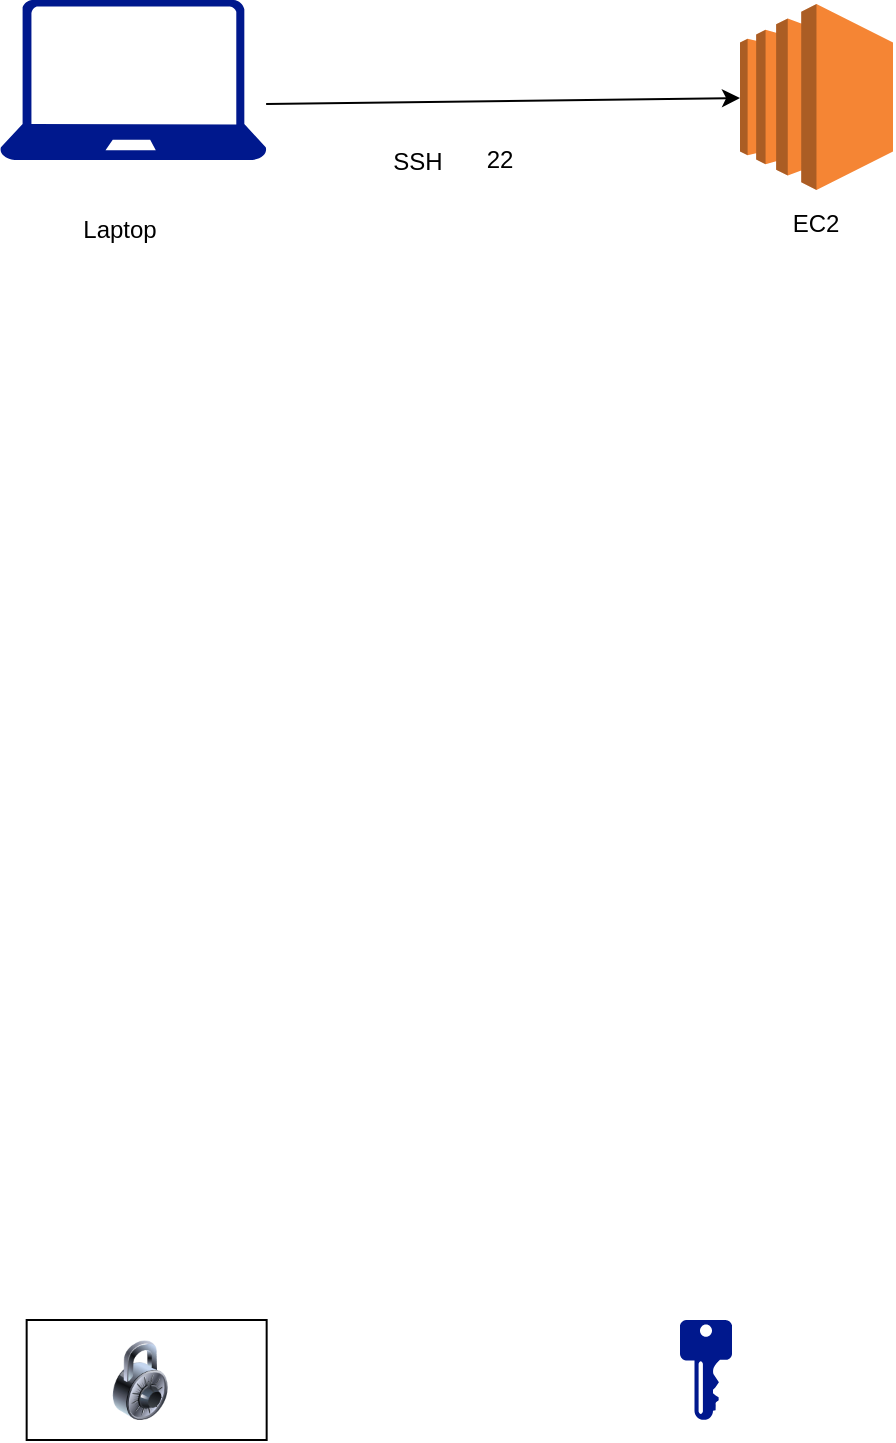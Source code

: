 <mxfile version="21.6.6" type="device">
  <diagram name="Page-1" id="58NzPhiqbN2iwDdDFFEF">
    <mxGraphModel dx="538" dy="484" grid="1" gridSize="10" guides="1" tooltips="1" connect="1" arrows="1" fold="1" page="1" pageScale="1" pageWidth="850" pageHeight="1100" math="0" shadow="0">
      <root>
        <mxCell id="0" />
        <mxCell id="1" parent="0" />
        <mxCell id="90GDzdiH2g7Z_KX-MZq1-1" value="" style="sketch=0;aspect=fixed;pointerEvents=1;shadow=0;dashed=0;html=1;strokeColor=none;labelPosition=center;verticalLabelPosition=bottom;verticalAlign=top;align=center;fillColor=#00188D;shape=mxgraph.azure.laptop" vertex="1" parent="1">
          <mxGeometry x="70" y="170" width="133.33" height="80" as="geometry" />
        </mxCell>
        <mxCell id="90GDzdiH2g7Z_KX-MZq1-2" value="" style="outlineConnect=0;dashed=0;verticalLabelPosition=bottom;verticalAlign=top;align=center;html=1;shape=mxgraph.aws3.ec2;fillColor=#F58534;gradientColor=none;" vertex="1" parent="1">
          <mxGeometry x="440" y="172" width="76.5" height="93" as="geometry" />
        </mxCell>
        <mxCell id="90GDzdiH2g7Z_KX-MZq1-3" value="Laptop" style="text;html=1;strokeColor=none;fillColor=none;align=center;verticalAlign=middle;whiteSpace=wrap;rounded=0;" vertex="1" parent="1">
          <mxGeometry x="100" y="270" width="60" height="30" as="geometry" />
        </mxCell>
        <mxCell id="90GDzdiH2g7Z_KX-MZq1-4" value="EC2" style="text;html=1;strokeColor=none;fillColor=none;align=center;verticalAlign=middle;whiteSpace=wrap;rounded=0;" vertex="1" parent="1">
          <mxGeometry x="448.25" y="267" width="60" height="30" as="geometry" />
        </mxCell>
        <mxCell id="90GDzdiH2g7Z_KX-MZq1-5" value="" style="endArrow=classic;html=1;rounded=0;exitX=0.998;exitY=0.65;exitDx=0;exitDy=0;exitPerimeter=0;" edge="1" parent="1" source="90GDzdiH2g7Z_KX-MZq1-1" target="90GDzdiH2g7Z_KX-MZq1-2">
          <mxGeometry width="50" height="50" relative="1" as="geometry">
            <mxPoint x="260" y="280" as="sourcePoint" />
            <mxPoint x="430" y="220" as="targetPoint" />
          </mxGeometry>
        </mxCell>
        <mxCell id="90GDzdiH2g7Z_KX-MZq1-6" value="22" style="text;html=1;strokeColor=none;fillColor=none;align=center;verticalAlign=middle;whiteSpace=wrap;rounded=0;" vertex="1" parent="1">
          <mxGeometry x="290" y="235" width="60" height="30" as="geometry" />
        </mxCell>
        <mxCell id="90GDzdiH2g7Z_KX-MZq1-7" value="SSH" style="text;html=1;strokeColor=none;fillColor=none;align=center;verticalAlign=middle;whiteSpace=wrap;rounded=0;" vertex="1" parent="1">
          <mxGeometry x="249" y="236" width="60" height="30" as="geometry" />
        </mxCell>
        <mxCell id="90GDzdiH2g7Z_KX-MZq1-8" value="" style="rounded=0;whiteSpace=wrap;html=1;" vertex="1" parent="1">
          <mxGeometry x="83.33" y="830" width="120" height="60" as="geometry" />
        </mxCell>
        <mxCell id="90GDzdiH2g7Z_KX-MZq1-9" value="" style="image;html=1;image=img/lib/clip_art/general/Lock_128x128.png" vertex="1" parent="1">
          <mxGeometry x="120" y="840" width="40" height="40" as="geometry" />
        </mxCell>
        <mxCell id="90GDzdiH2g7Z_KX-MZq1-10" value="" style="sketch=0;aspect=fixed;pointerEvents=1;shadow=0;dashed=0;html=1;strokeColor=none;labelPosition=center;verticalLabelPosition=bottom;verticalAlign=top;align=center;fillColor=#00188D;shape=mxgraph.mscae.enterprise.key_permissions" vertex="1" parent="1">
          <mxGeometry x="410" y="830" width="26" height="50" as="geometry" />
        </mxCell>
      </root>
    </mxGraphModel>
  </diagram>
</mxfile>
